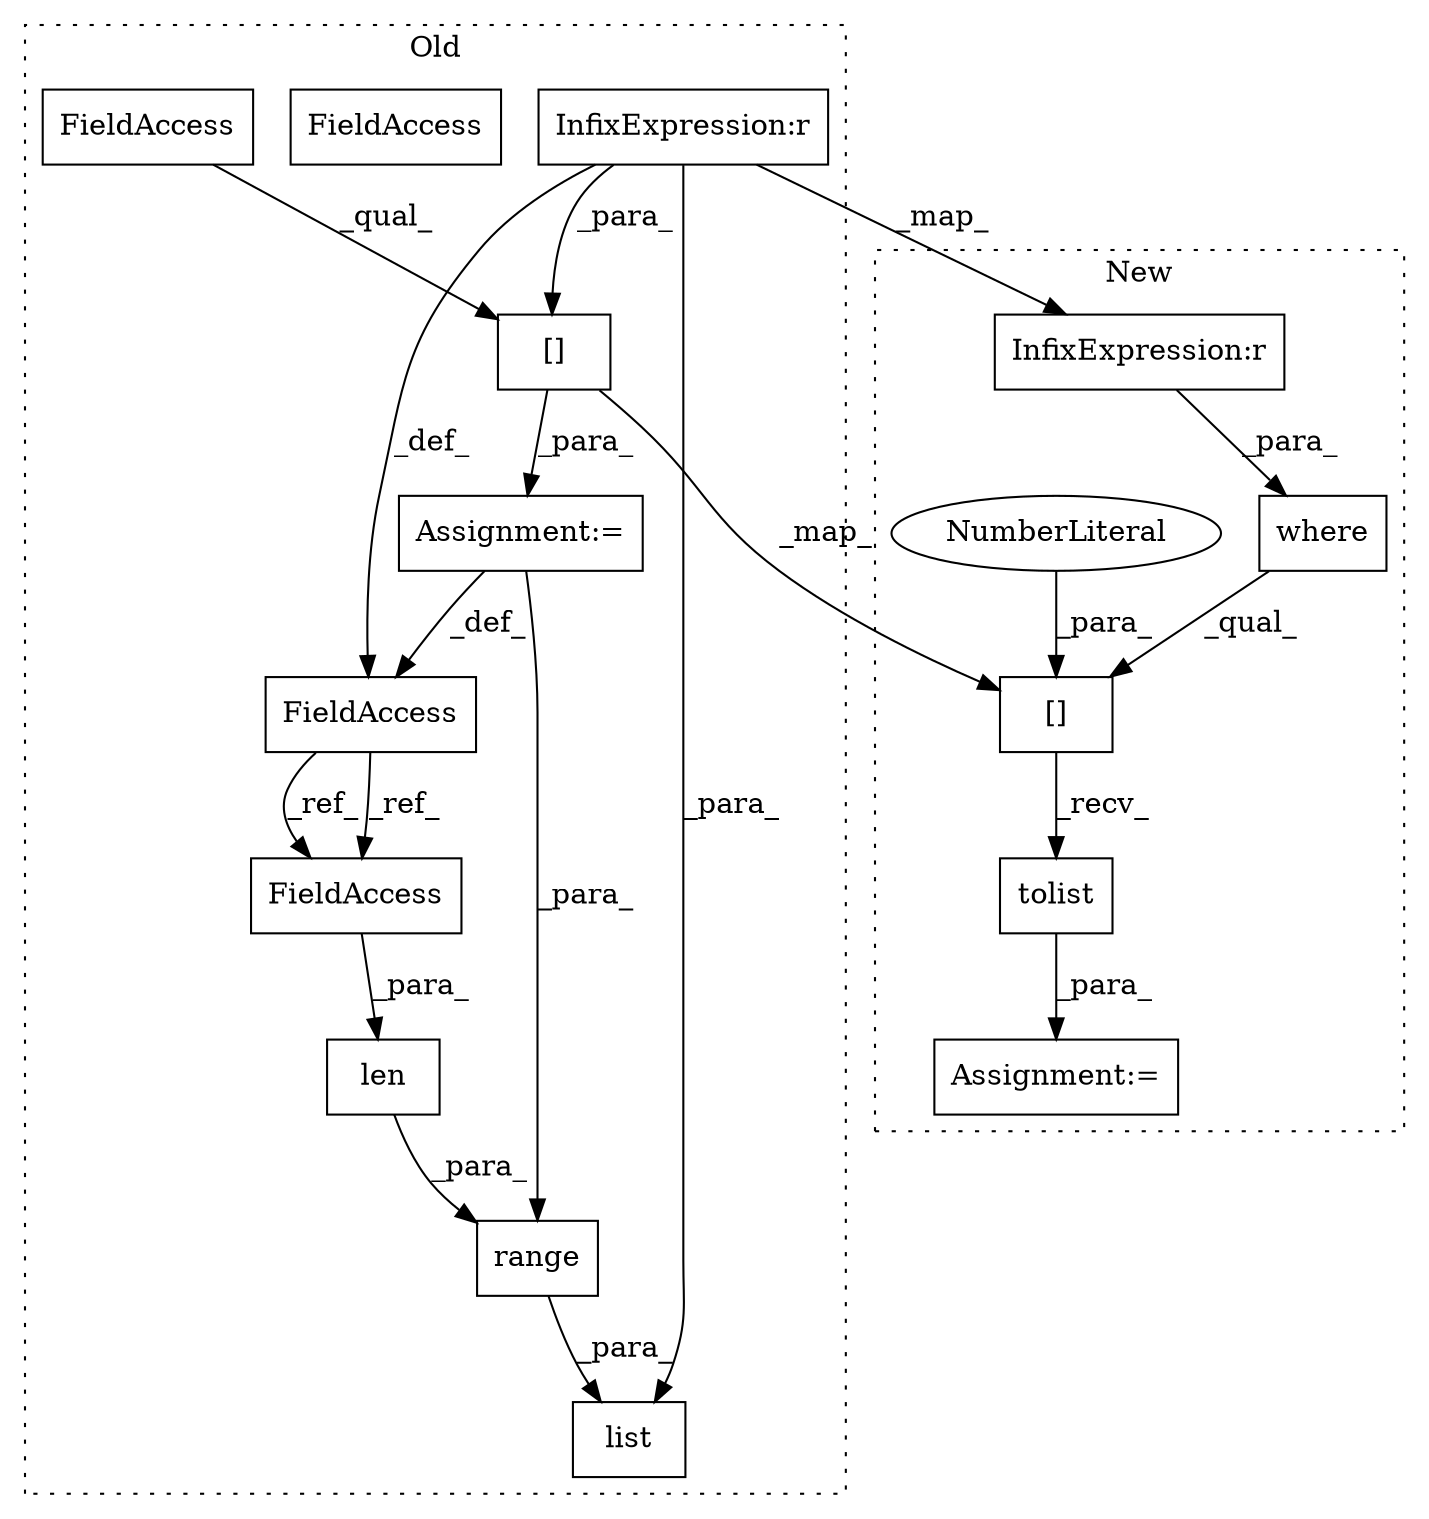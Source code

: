 digraph G {
subgraph cluster0 {
1 [label="len" a="32" s="5725,5745" l="4,1" shape="box"];
4 [label="range" a="32" s="5719,5746" l="6,1" shape="box"];
5 [label="Assignment:=" a="7" s="5605" l="1" shape="box"];
6 [label="[]" a="2" s="5606,5690" l="17,1" shape="box"];
10 [label="InfixExpression:r" a="27" s="5680" l="4" shape="box"];
11 [label="FieldAccess" a="22" s="5729" l="16" shape="box"];
12 [label="FieldAccess" a="22" s="5606" l="16" shape="box"];
13 [label="FieldAccess" a="22" s="5589" l="16" shape="box"];
15 [label="list" a="32" s="5714,5747" l="5,1" shape="box"];
16 [label="FieldAccess" a="22" s="5729" l="16" shape="box"];
label = "Old";
style="dotted";
}
subgraph cluster1 {
2 [label="where" a="32" s="5796,5867" l="6,1" shape="box"];
3 [label="Assignment:=" a="7" s="5789" l="1" shape="box"];
7 [label="[]" a="2" s="5790,5870" l="79,1" shape="box"];
8 [label="NumberLiteral" a="34" s="5869" l="1" shape="ellipse"];
9 [label="InfixExpression:r" a="27" s="5858" l="4" shape="box"];
14 [label="tolist" a="32" s="5872" l="8" shape="box"];
label = "New";
style="dotted";
}
1 -> 4 [label="_para_"];
2 -> 7 [label="_qual_"];
4 -> 15 [label="_para_"];
5 -> 4 [label="_para_"];
5 -> 13 [label="_def_"];
6 -> 5 [label="_para_"];
6 -> 7 [label="_map_"];
7 -> 14 [label="_recv_"];
8 -> 7 [label="_para_"];
9 -> 2 [label="_para_"];
10 -> 6 [label="_para_"];
10 -> 9 [label="_map_"];
10 -> 15 [label="_para_"];
10 -> 13 [label="_def_"];
12 -> 6 [label="_qual_"];
13 -> 16 [label="_ref_"];
13 -> 16 [label="_ref_"];
14 -> 3 [label="_para_"];
16 -> 1 [label="_para_"];
}